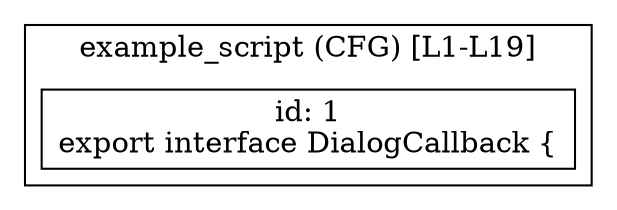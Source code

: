 digraph "55.ts" {
  subgraph "cluster_1" {
    label="example_script (CFG) [L1-L19]";
    node_1_1 [label="id: 1\nexport interface DialogCallback {", shape=box];
  }
}